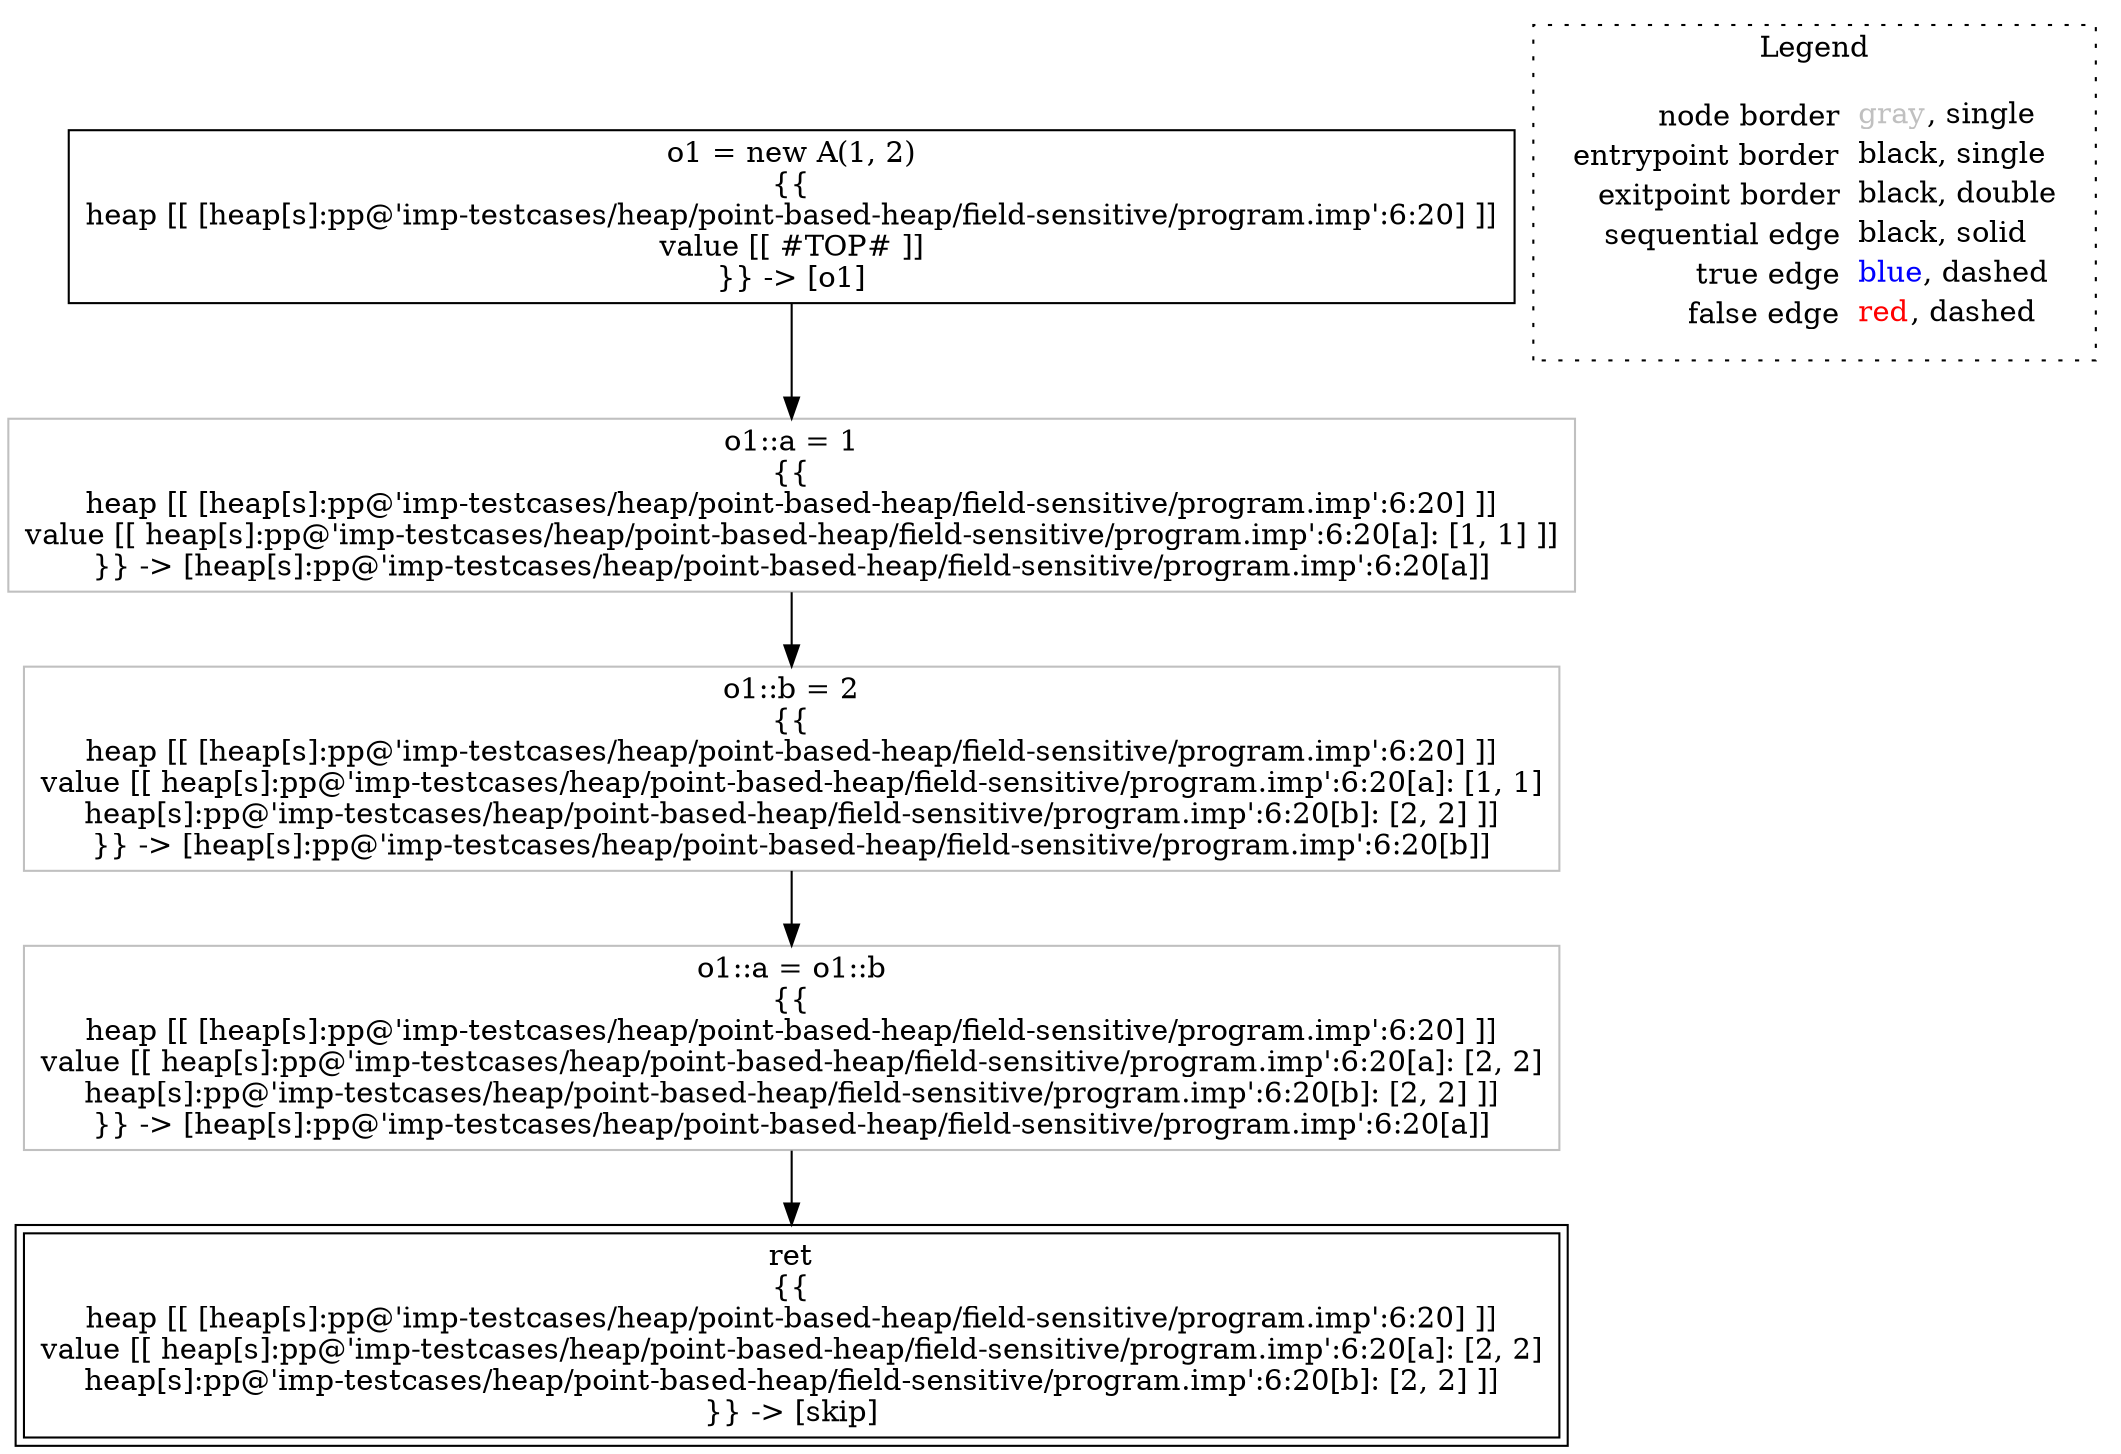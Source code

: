 digraph {
	"node0" [shape="rect",color="black",label=<o1 = new A(1, 2)<BR/>{{<BR/>heap [[ [heap[s]:pp@'imp-testcases/heap/point-based-heap/field-sensitive/program.imp':6:20] ]]<BR/>value [[ #TOP# ]]<BR/>}} -&gt; [o1]>];
	"node1" [shape="rect",color="gray",label=<o1::a = 1<BR/>{{<BR/>heap [[ [heap[s]:pp@'imp-testcases/heap/point-based-heap/field-sensitive/program.imp':6:20] ]]<BR/>value [[ heap[s]:pp@'imp-testcases/heap/point-based-heap/field-sensitive/program.imp':6:20[a]: [1, 1] ]]<BR/>}} -&gt; [heap[s]:pp@'imp-testcases/heap/point-based-heap/field-sensitive/program.imp':6:20[a]]>];
	"node2" [shape="rect",color="black",peripheries="2",label=<ret<BR/>{{<BR/>heap [[ [heap[s]:pp@'imp-testcases/heap/point-based-heap/field-sensitive/program.imp':6:20] ]]<BR/>value [[ heap[s]:pp@'imp-testcases/heap/point-based-heap/field-sensitive/program.imp':6:20[a]: [2, 2]<BR/>heap[s]:pp@'imp-testcases/heap/point-based-heap/field-sensitive/program.imp':6:20[b]: [2, 2] ]]<BR/>}} -&gt; [skip]>];
	"node3" [shape="rect",color="gray",label=<o1::a = o1::b<BR/>{{<BR/>heap [[ [heap[s]:pp@'imp-testcases/heap/point-based-heap/field-sensitive/program.imp':6:20] ]]<BR/>value [[ heap[s]:pp@'imp-testcases/heap/point-based-heap/field-sensitive/program.imp':6:20[a]: [2, 2]<BR/>heap[s]:pp@'imp-testcases/heap/point-based-heap/field-sensitive/program.imp':6:20[b]: [2, 2] ]]<BR/>}} -&gt; [heap[s]:pp@'imp-testcases/heap/point-based-heap/field-sensitive/program.imp':6:20[a]]>];
	"node4" [shape="rect",color="gray",label=<o1::b = 2<BR/>{{<BR/>heap [[ [heap[s]:pp@'imp-testcases/heap/point-based-heap/field-sensitive/program.imp':6:20] ]]<BR/>value [[ heap[s]:pp@'imp-testcases/heap/point-based-heap/field-sensitive/program.imp':6:20[a]: [1, 1]<BR/>heap[s]:pp@'imp-testcases/heap/point-based-heap/field-sensitive/program.imp':6:20[b]: [2, 2] ]]<BR/>}} -&gt; [heap[s]:pp@'imp-testcases/heap/point-based-heap/field-sensitive/program.imp':6:20[b]]>];
	"node1" -> "node4" [color="black"];
	"node0" -> "node1" [color="black"];
	"node3" -> "node2" [color="black"];
	"node4" -> "node3" [color="black"];
subgraph cluster_legend {
	label="Legend";
	style=dotted;
	node [shape=plaintext];
	"legend" [label=<<table border="0" cellpadding="2" cellspacing="0" cellborder="0"><tr><td align="right">node border&nbsp;</td><td align="left"><font color="gray">gray</font>, single</td></tr><tr><td align="right">entrypoint border&nbsp;</td><td align="left"><font color="black">black</font>, single</td></tr><tr><td align="right">exitpoint border&nbsp;</td><td align="left"><font color="black">black</font>, double</td></tr><tr><td align="right">sequential edge&nbsp;</td><td align="left"><font color="black">black</font>, solid</td></tr><tr><td align="right">true edge&nbsp;</td><td align="left"><font color="blue">blue</font>, dashed</td></tr><tr><td align="right">false edge&nbsp;</td><td align="left"><font color="red">red</font>, dashed</td></tr></table>>];
}

}
